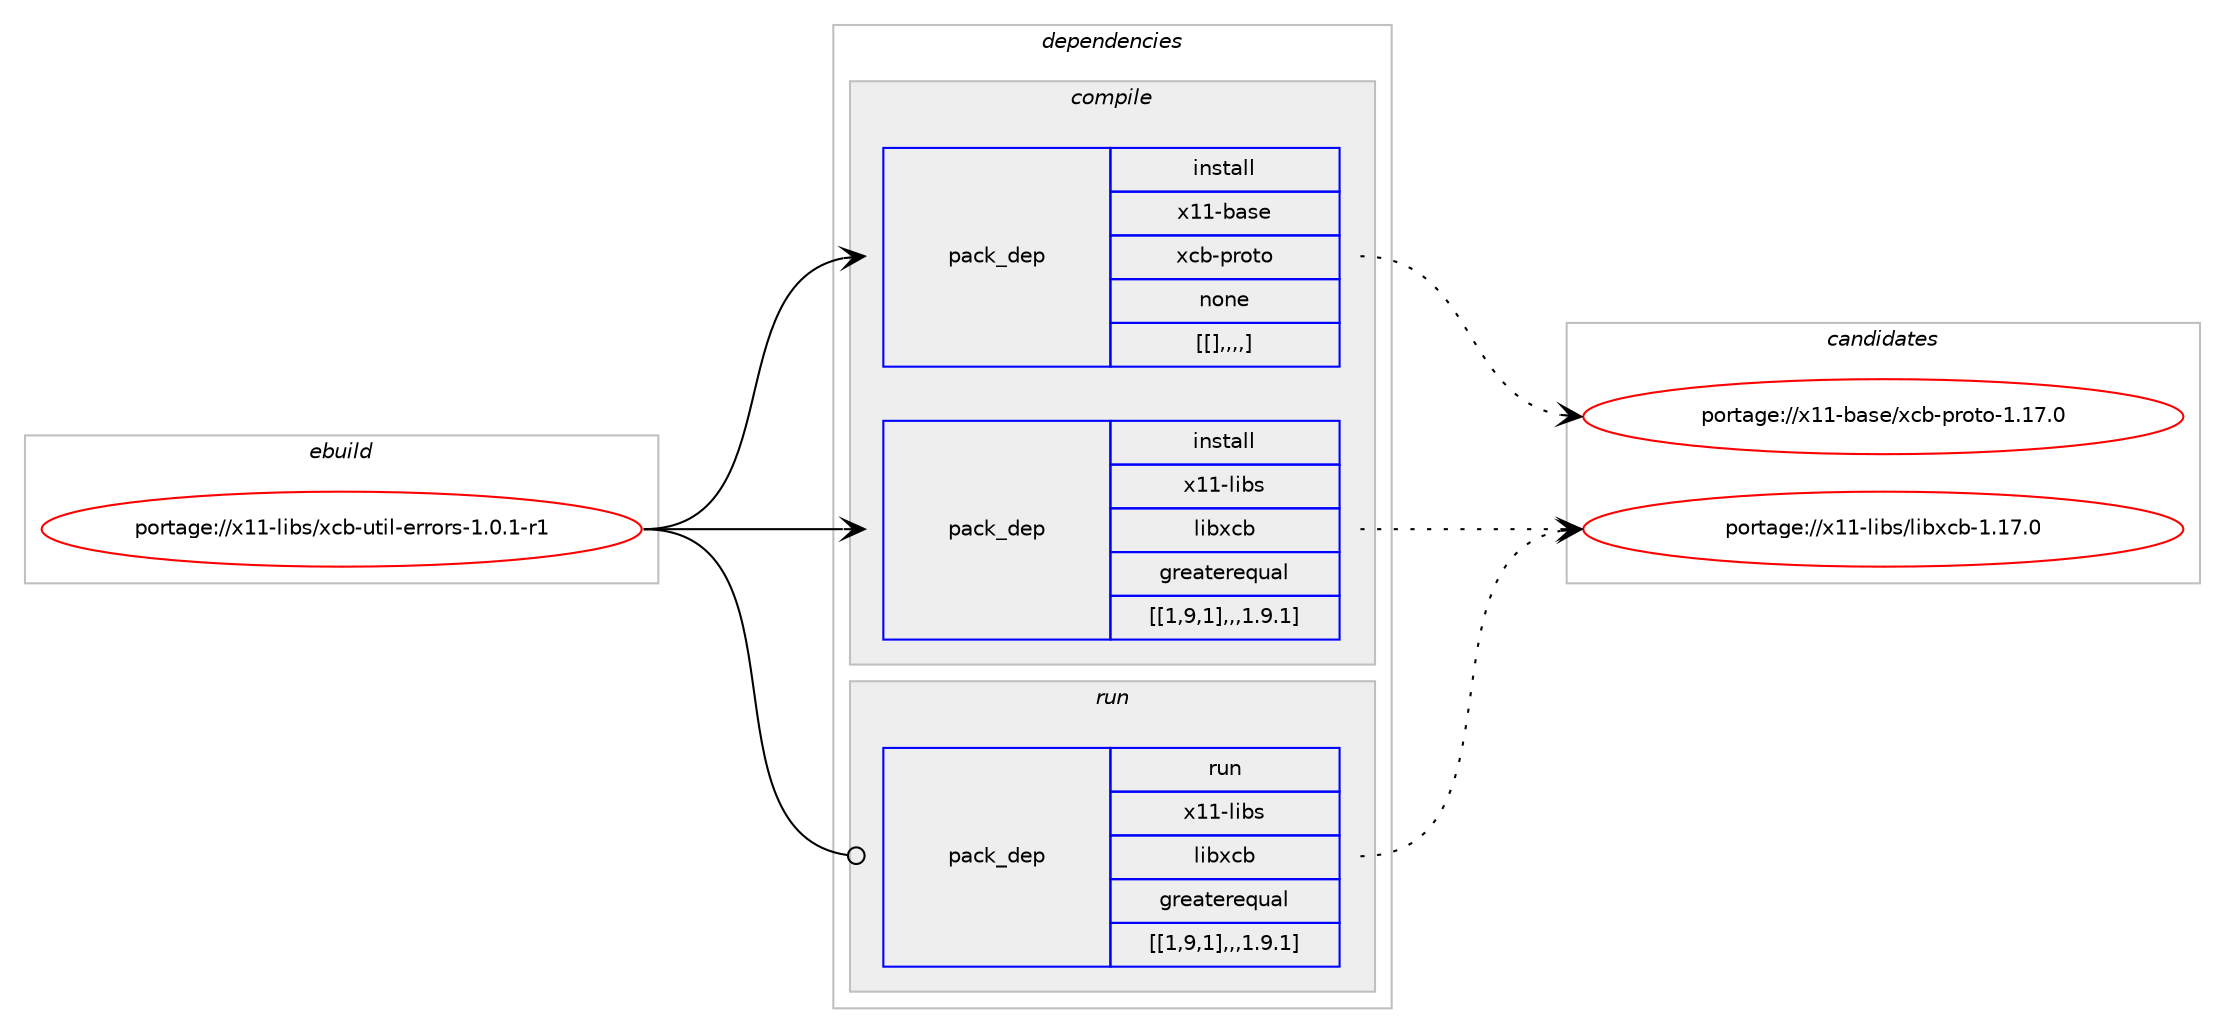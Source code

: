 digraph prolog {

# *************
# Graph options
# *************

newrank=true;
concentrate=true;
compound=true;
graph [rankdir=LR,fontname=Helvetica,fontsize=10,ranksep=1.5];#, ranksep=2.5, nodesep=0.2];
edge  [arrowhead=vee];
node  [fontname=Helvetica,fontsize=10];

# **********
# The ebuild
# **********

subgraph cluster_leftcol {
color=gray;
label=<<i>ebuild</i>>;
id [label="portage://x11-libs/xcb-util-errors-1.0.1-r1", color=red, width=4, href="../x11-libs/xcb-util-errors-1.0.1-r1.svg"];
}

# ****************
# The dependencies
# ****************

subgraph cluster_midcol {
color=gray;
label=<<i>dependencies</i>>;
subgraph cluster_compile {
fillcolor="#eeeeee";
style=filled;
label=<<i>compile</i>>;
subgraph pack21558 {
dependency33536 [label=<<TABLE BORDER="0" CELLBORDER="1" CELLSPACING="0" CELLPADDING="4" WIDTH="220"><TR><TD ROWSPAN="6" CELLPADDING="30">pack_dep</TD></TR><TR><TD WIDTH="110">install</TD></TR><TR><TD>x11-base</TD></TR><TR><TD>xcb-proto</TD></TR><TR><TD>none</TD></TR><TR><TD>[[],,,,]</TD></TR></TABLE>>, shape=none, color=blue];
}
id:e -> dependency33536:w [weight=20,style="solid",arrowhead="vee"];
subgraph pack21559 {
dependency33537 [label=<<TABLE BORDER="0" CELLBORDER="1" CELLSPACING="0" CELLPADDING="4" WIDTH="220"><TR><TD ROWSPAN="6" CELLPADDING="30">pack_dep</TD></TR><TR><TD WIDTH="110">install</TD></TR><TR><TD>x11-libs</TD></TR><TR><TD>libxcb</TD></TR><TR><TD>greaterequal</TD></TR><TR><TD>[[1,9,1],,,1.9.1]</TD></TR></TABLE>>, shape=none, color=blue];
}
id:e -> dependency33537:w [weight=20,style="solid",arrowhead="vee"];
}
subgraph cluster_compileandrun {
fillcolor="#eeeeee";
style=filled;
label=<<i>compile and run</i>>;
}
subgraph cluster_run {
fillcolor="#eeeeee";
style=filled;
label=<<i>run</i>>;
subgraph pack21560 {
dependency33538 [label=<<TABLE BORDER="0" CELLBORDER="1" CELLSPACING="0" CELLPADDING="4" WIDTH="220"><TR><TD ROWSPAN="6" CELLPADDING="30">pack_dep</TD></TR><TR><TD WIDTH="110">run</TD></TR><TR><TD>x11-libs</TD></TR><TR><TD>libxcb</TD></TR><TR><TD>greaterequal</TD></TR><TR><TD>[[1,9,1],,,1.9.1]</TD></TR></TABLE>>, shape=none, color=blue];
}
id:e -> dependency33538:w [weight=20,style="solid",arrowhead="odot"];
}
}

# **************
# The candidates
# **************

subgraph cluster_choices {
rank=same;
color=gray;
label=<<i>candidates</i>>;

subgraph choice21558 {
color=black;
nodesep=1;
choice12049494598971151014712099984511211411111611145494649554648 [label="portage://x11-base/xcb-proto-1.17.0", color=red, width=4,href="../x11-base/xcb-proto-1.17.0.svg"];
dependency33536:e -> choice12049494598971151014712099984511211411111611145494649554648:w [style=dotted,weight="100"];
}
subgraph choice21559 {
color=black;
nodesep=1;
choice120494945108105981154710810598120999845494649554648 [label="portage://x11-libs/libxcb-1.17.0", color=red, width=4,href="../x11-libs/libxcb-1.17.0.svg"];
dependency33537:e -> choice120494945108105981154710810598120999845494649554648:w [style=dotted,weight="100"];
}
subgraph choice21560 {
color=black;
nodesep=1;
choice120494945108105981154710810598120999845494649554648 [label="portage://x11-libs/libxcb-1.17.0", color=red, width=4,href="../x11-libs/libxcb-1.17.0.svg"];
dependency33538:e -> choice120494945108105981154710810598120999845494649554648:w [style=dotted,weight="100"];
}
}

}
